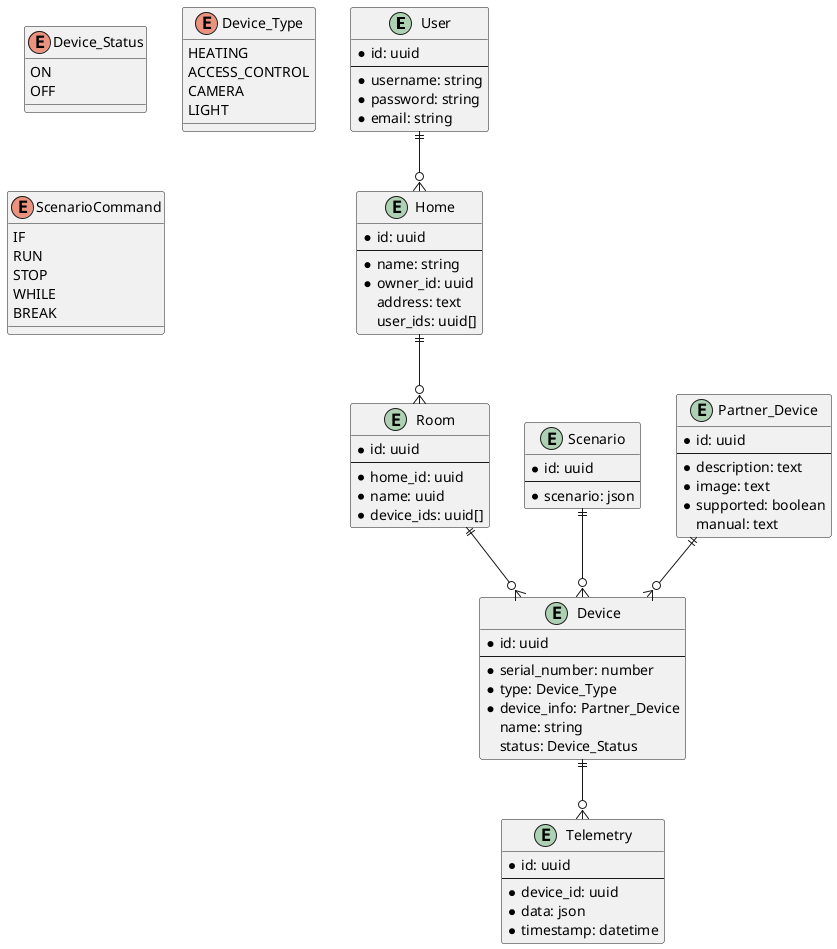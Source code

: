 @startuml

entity User {
  * id: uuid
  --
  * username: string
  * password: string
  * email: string
}

entity Home {
  * id: uuid
  --
  * name: string
  * owner_id: uuid
  address: text
  user_ids: uuid[]
}

entity Room {
  * id: uuid
  ---
  * home_id: uuid
  * name: uuid
  * device_ids: uuid[]
}

entity Scenario {
  * id: uuid
  ---
  * scenario: json
}

entity Device {
  * id: uuid
  --
  * serial_number: number
  * type: Device_Type
  * device_info: Partner_Device
  name: string
  status: Device_Status
}

entity Partner_Device {
  * id: uuid
  ---
  * description: text
  * image: text
  * supported: boolean
  manual: text
}

entity Telemetry {
  * id: uuid
  --
  * device_id: uuid
  * data: json
  * timestamp: datetime
}

enum Device_Status {
  ON
  OFF
}

enum Device_Type {
  HEATING
  ACCESS_CONTROL
  CAMERA
  LIGHT
}

enum ScenarioCommand {
  IF
  RUN
  STOP
  WHILE
  BREAK
}

User ||--o{ Home
Home ||--o{ Room
Room ||--o{ Device
Device ||--o{ Telemetry
Scenario ||--o{ Device
Partner_Device ||--o{ Device

@enduml